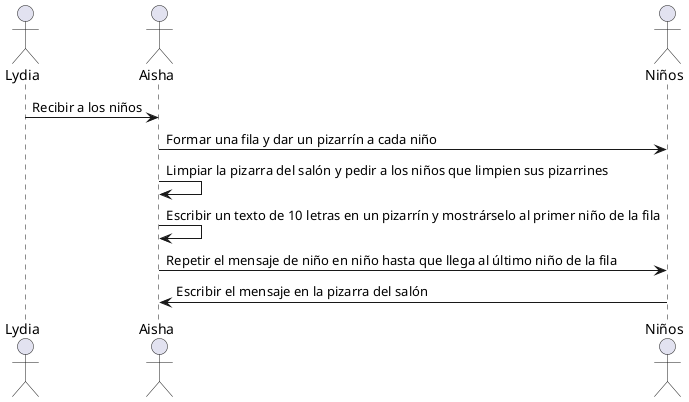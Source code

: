 @startuml

actor Lydia
actor Aisha
actor Niños

Lydia -> Aisha : Recibir a los niños
Aisha -> Niños : Formar una fila y dar un pizarrín a cada niño

Aisha -> Aisha : Limpiar la pizarra del salón y pedir a los niños que limpien sus pizarrines
Aisha -> Aisha : Escribir un texto de 10 letras en un pizarrín y mostrárselo al primer niño de la fila
Aisha -> Niños : Repetir el mensaje de niño en niño hasta que llega al último niño de la fila
Niños -> Aisha : Escribir el mensaje en la pizarra del salón

@enduml